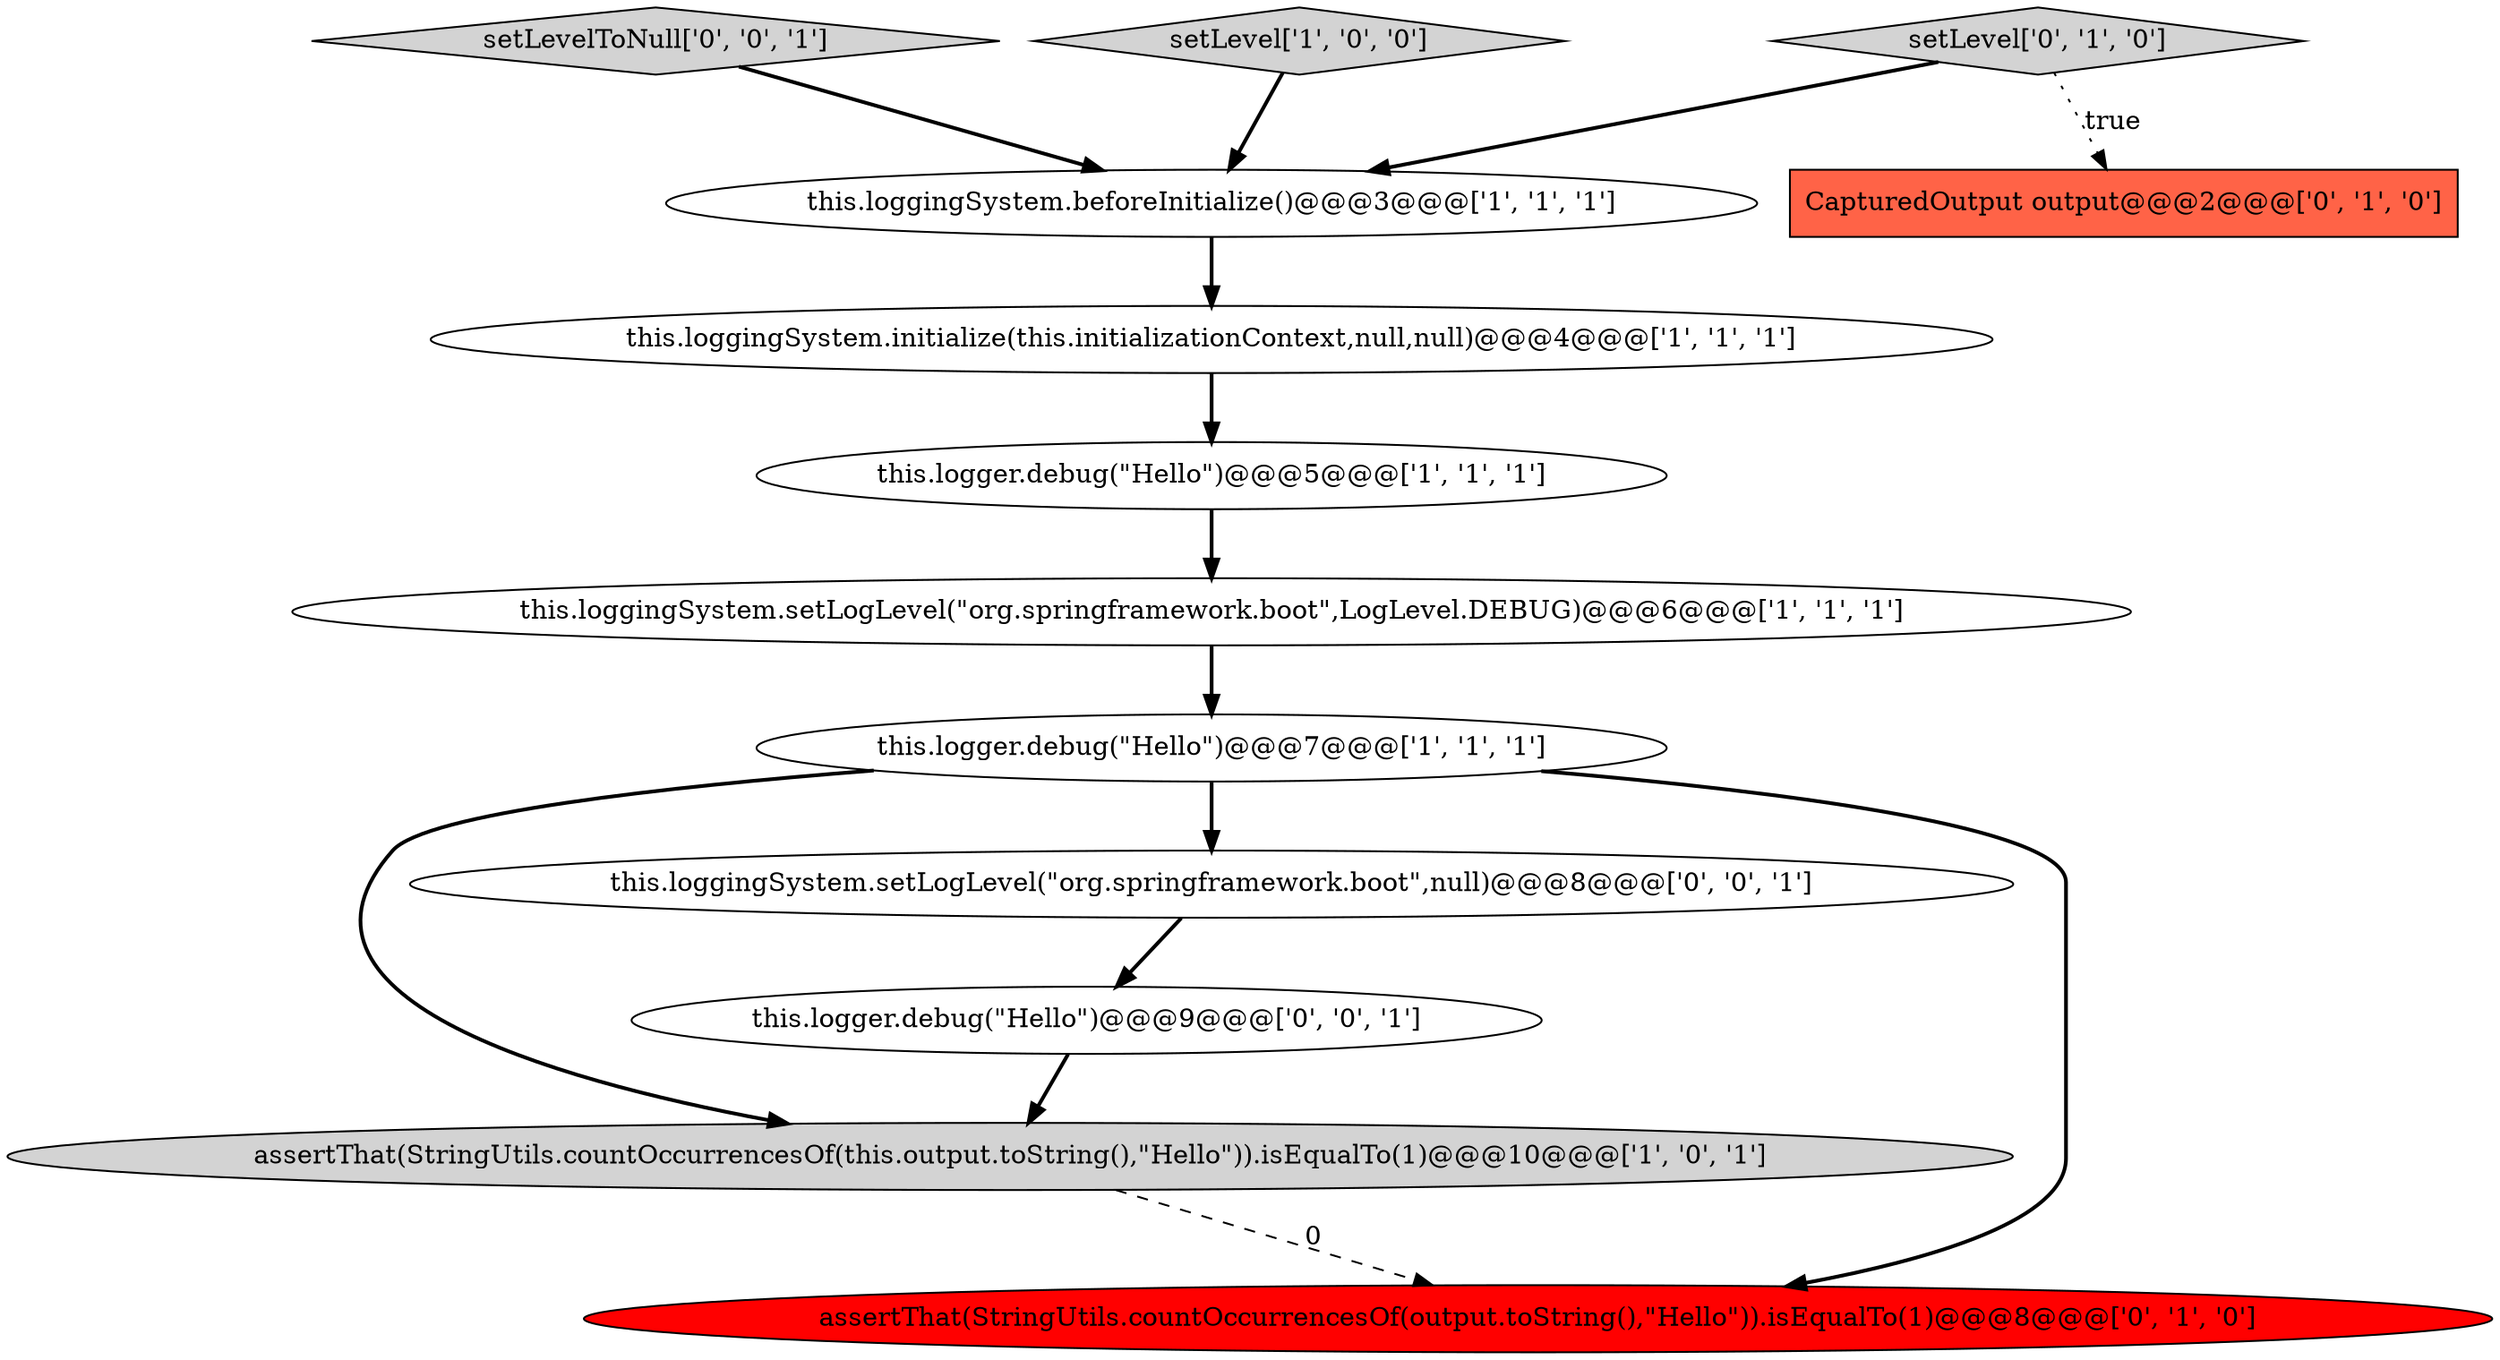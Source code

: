 digraph {
3 [style = filled, label = "assertThat(StringUtils.countOccurrencesOf(this.output.toString(),\"Hello\")).isEqualTo(1)@@@10@@@['1', '0', '1']", fillcolor = lightgray, shape = ellipse image = "AAA0AAABBB1BBB"];
5 [style = filled, label = "this.loggingSystem.initialize(this.initializationContext,null,null)@@@4@@@['1', '1', '1']", fillcolor = white, shape = ellipse image = "AAA0AAABBB1BBB"];
4 [style = filled, label = "this.loggingSystem.beforeInitialize()@@@3@@@['1', '1', '1']", fillcolor = white, shape = ellipse image = "AAA0AAABBB1BBB"];
8 [style = filled, label = "assertThat(StringUtils.countOccurrencesOf(output.toString(),\"Hello\")).isEqualTo(1)@@@8@@@['0', '1', '0']", fillcolor = red, shape = ellipse image = "AAA1AAABBB2BBB"];
2 [style = filled, label = "this.logger.debug(\"Hello\")@@@7@@@['1', '1', '1']", fillcolor = white, shape = ellipse image = "AAA0AAABBB1BBB"];
1 [style = filled, label = "this.loggingSystem.setLogLevel(\"org.springframework.boot\",LogLevel.DEBUG)@@@6@@@['1', '1', '1']", fillcolor = white, shape = ellipse image = "AAA0AAABBB1BBB"];
9 [style = filled, label = "CapturedOutput output@@@2@@@['0', '1', '0']", fillcolor = tomato, shape = box image = "AAA1AAABBB2BBB"];
10 [style = filled, label = "this.loggingSystem.setLogLevel(\"org.springframework.boot\",null)@@@8@@@['0', '0', '1']", fillcolor = white, shape = ellipse image = "AAA0AAABBB3BBB"];
11 [style = filled, label = "setLevelToNull['0', '0', '1']", fillcolor = lightgray, shape = diamond image = "AAA0AAABBB3BBB"];
0 [style = filled, label = "this.logger.debug(\"Hello\")@@@5@@@['1', '1', '1']", fillcolor = white, shape = ellipse image = "AAA0AAABBB1BBB"];
12 [style = filled, label = "this.logger.debug(\"Hello\")@@@9@@@['0', '0', '1']", fillcolor = white, shape = ellipse image = "AAA0AAABBB3BBB"];
7 [style = filled, label = "setLevel['0', '1', '0']", fillcolor = lightgray, shape = diamond image = "AAA0AAABBB2BBB"];
6 [style = filled, label = "setLevel['1', '0', '0']", fillcolor = lightgray, shape = diamond image = "AAA0AAABBB1BBB"];
3->8 [style = dashed, label="0"];
6->4 [style = bold, label=""];
1->2 [style = bold, label=""];
12->3 [style = bold, label=""];
7->4 [style = bold, label=""];
7->9 [style = dotted, label="true"];
5->0 [style = bold, label=""];
2->10 [style = bold, label=""];
10->12 [style = bold, label=""];
4->5 [style = bold, label=""];
0->1 [style = bold, label=""];
2->3 [style = bold, label=""];
2->8 [style = bold, label=""];
11->4 [style = bold, label=""];
}
